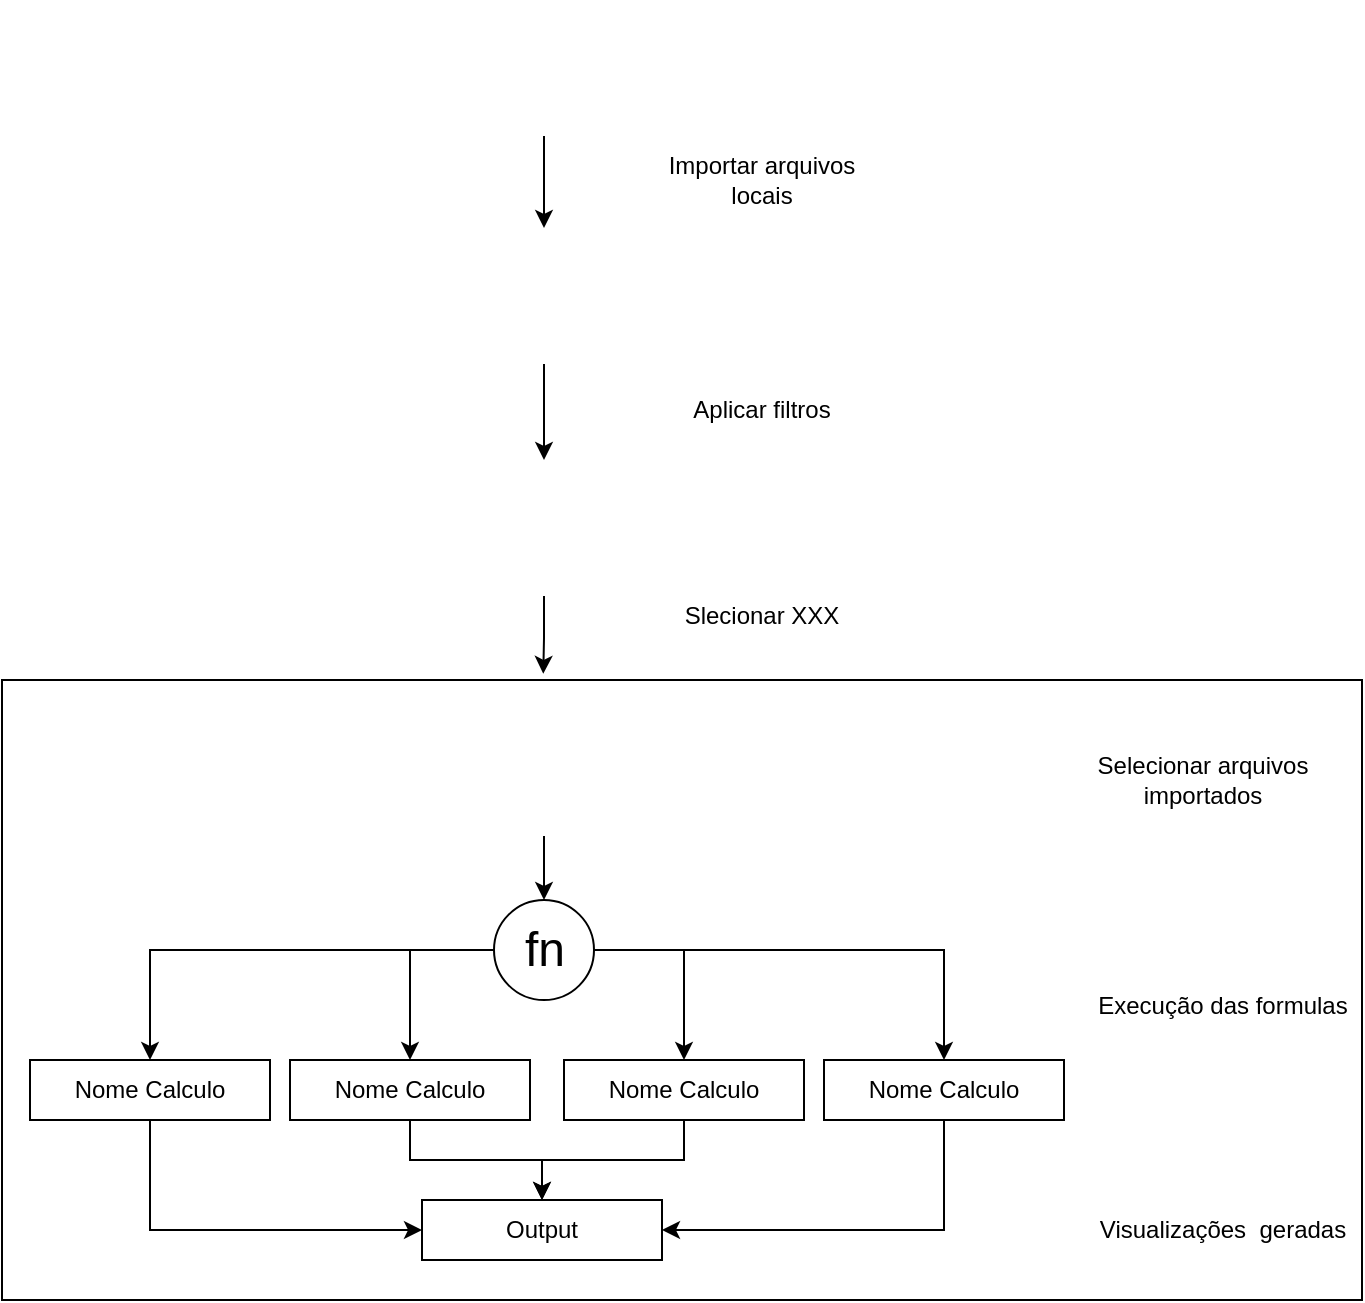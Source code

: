 <mxfile version="14.9.9"><diagram id="EEtOqik4ZxbO13OgLY4I" name="Page-1"><mxGraphModel dx="1021" dy="1633" grid="1" gridSize="10" guides="1" tooltips="1" connect="1" arrows="1" fold="1" page="1" pageScale="1" pageWidth="850" pageHeight="1100" math="0" shadow="0"><root><mxCell id="0"/><mxCell id="1" parent="0"/><mxCell id="vzUlOjfpXNCWvhooWpv8-7" style="edgeStyle=orthogonalEdgeStyle;rounded=0;orthogonalLoop=1;jettySize=auto;html=1;entryX=0.5;entryY=0;entryDx=0;entryDy=0;" edge="1" parent="1" source="vzUlOjfpXNCWvhooWpv8-1" target="vzUlOjfpXNCWvhooWpv8-3"><mxGeometry relative="1" as="geometry"/></mxCell><mxCell id="vzUlOjfpXNCWvhooWpv8-1" value="" style="shape=image;html=1;verticalAlign=top;verticalLabelPosition=bottom;labelBackgroundColor=#ffffff;imageAspect=0;aspect=fixed;image=https://cdn2.iconfinder.com/data/icons/thesquid-ink-40-free-flat-icon-pack/64/folder-128.png" vertex="1" parent="1"><mxGeometry x="357" y="-350" width="68" height="68" as="geometry"/></mxCell><mxCell id="vzUlOjfpXNCWvhooWpv8-8" style="edgeStyle=orthogonalEdgeStyle;rounded=0;orthogonalLoop=1;jettySize=auto;html=1;" edge="1" parent="1" source="vzUlOjfpXNCWvhooWpv8-3" target="vzUlOjfpXNCWvhooWpv8-6"><mxGeometry relative="1" as="geometry"/></mxCell><mxCell id="vzUlOjfpXNCWvhooWpv8-3" value="" style="shape=image;html=1;verticalAlign=top;verticalLabelPosition=bottom;labelBackgroundColor=#ffffff;imageAspect=0;aspect=fixed;image=https://cdn2.iconfinder.com/data/icons/essential-web-1-1/50/files-pages-print-copy-papers-128.png" vertex="1" parent="1"><mxGeometry x="357" y="-236" width="68" height="68" as="geometry"/></mxCell><mxCell id="vzUlOjfpXNCWvhooWpv8-11" style="edgeStyle=orthogonalEdgeStyle;rounded=0;orthogonalLoop=1;jettySize=auto;html=1;" edge="1" parent="1" source="vzUlOjfpXNCWvhooWpv8-4" target="vzUlOjfpXNCWvhooWpv8-5"><mxGeometry relative="1" as="geometry"/></mxCell><mxCell id="vzUlOjfpXNCWvhooWpv8-4" value="" style="shape=image;html=1;verticalAlign=top;verticalLabelPosition=bottom;labelBackgroundColor=#ffffff;imageAspect=0;aspect=fixed;image=https://cdn4.iconfinder.com/data/icons/linecon/512/file-128.png" vertex="1" parent="1"><mxGeometry x="357" width="68" height="68" as="geometry"/></mxCell><mxCell id="vzUlOjfpXNCWvhooWpv8-17" style="edgeStyle=orthogonalEdgeStyle;rounded=0;orthogonalLoop=1;jettySize=auto;html=1;entryX=0.5;entryY=0;entryDx=0;entryDy=0;" edge="1" parent="1" source="vzUlOjfpXNCWvhooWpv8-5" target="vzUlOjfpXNCWvhooWpv8-14"><mxGeometry relative="1" as="geometry"/></mxCell><mxCell id="vzUlOjfpXNCWvhooWpv8-18" style="edgeStyle=orthogonalEdgeStyle;rounded=0;orthogonalLoop=1;jettySize=auto;html=1;" edge="1" parent="1" source="vzUlOjfpXNCWvhooWpv8-5" target="vzUlOjfpXNCWvhooWpv8-12"><mxGeometry relative="1" as="geometry"><Array as="points"><mxPoint x="324" y="125"/></Array></mxGeometry></mxCell><mxCell id="vzUlOjfpXNCWvhooWpv8-19" style="edgeStyle=orthogonalEdgeStyle;rounded=0;orthogonalLoop=1;jettySize=auto;html=1;" edge="1" parent="1" source="vzUlOjfpXNCWvhooWpv8-5" target="vzUlOjfpXNCWvhooWpv8-15"><mxGeometry relative="1" as="geometry"/></mxCell><mxCell id="vzUlOjfpXNCWvhooWpv8-20" style="edgeStyle=orthogonalEdgeStyle;rounded=0;orthogonalLoop=1;jettySize=auto;html=1;entryX=0.5;entryY=0;entryDx=0;entryDy=0;" edge="1" parent="1" source="vzUlOjfpXNCWvhooWpv8-5" target="vzUlOjfpXNCWvhooWpv8-13"><mxGeometry relative="1" as="geometry"><Array as="points"><mxPoint x="461" y="125"/></Array></mxGeometry></mxCell><mxCell id="vzUlOjfpXNCWvhooWpv8-5" value="fn" style="shape=mxgraph.electrical.abstract.function;html=1;shadow=0;dashed=0;align=center;strokeWidth=1;fontSize=24" vertex="1" parent="1"><mxGeometry x="366" y="100" width="50" height="50" as="geometry"/></mxCell><mxCell id="vzUlOjfpXNCWvhooWpv8-29" style="edgeStyle=orthogonalEdgeStyle;rounded=0;orthogonalLoop=1;jettySize=auto;html=1;entryX=0.398;entryY=-0.01;entryDx=0;entryDy=0;entryPerimeter=0;" edge="1" parent="1" source="vzUlOjfpXNCWvhooWpv8-6" target="vzUlOjfpXNCWvhooWpv8-25"><mxGeometry relative="1" as="geometry"/></mxCell><mxCell id="vzUlOjfpXNCWvhooWpv8-6" value="" style="shape=image;html=1;verticalAlign=top;verticalLabelPosition=bottom;labelBackgroundColor=#ffffff;imageAspect=0;aspect=fixed;image=https://cdn2.iconfinder.com/data/icons/elasto-online-store/26/00-ELASTOFONT-STORE-READY_sliders-128.png" vertex="1" parent="1"><mxGeometry x="357" y="-120" width="68" height="68" as="geometry"/></mxCell><mxCell id="vzUlOjfpXNCWvhooWpv8-9" value="Importar arquivos locais" style="text;html=1;strokeColor=none;fillColor=none;align=center;verticalAlign=middle;whiteSpace=wrap;rounded=0;" vertex="1" parent="1"><mxGeometry x="440" y="-270" width="120" height="20" as="geometry"/></mxCell><mxCell id="vzUlOjfpXNCWvhooWpv8-10" value="Aplicar filtros" style="text;html=1;strokeColor=none;fillColor=none;align=center;verticalAlign=middle;whiteSpace=wrap;rounded=0;" vertex="1" parent="1"><mxGeometry x="440" y="-155" width="120" height="20" as="geometry"/></mxCell><mxCell id="vzUlOjfpXNCWvhooWpv8-24" style="edgeStyle=orthogonalEdgeStyle;rounded=0;orthogonalLoop=1;jettySize=auto;html=1;entryX=0.5;entryY=0;entryDx=0;entryDy=0;" edge="1" parent="1" source="vzUlOjfpXNCWvhooWpv8-12" target="vzUlOjfpXNCWvhooWpv8-16"><mxGeometry relative="1" as="geometry"/></mxCell><mxCell id="vzUlOjfpXNCWvhooWpv8-12" value="Nome Calculo" style="rounded=0;whiteSpace=wrap;html=1;fillColor=none;" vertex="1" parent="1"><mxGeometry x="264" y="180" width="120" height="30" as="geometry"/></mxCell><mxCell id="vzUlOjfpXNCWvhooWpv8-23" style="edgeStyle=orthogonalEdgeStyle;rounded=0;orthogonalLoop=1;jettySize=auto;html=1;" edge="1" parent="1" source="vzUlOjfpXNCWvhooWpv8-13" target="vzUlOjfpXNCWvhooWpv8-16"><mxGeometry relative="1" as="geometry"/></mxCell><mxCell id="vzUlOjfpXNCWvhooWpv8-13" value="Nome Calculo" style="rounded=0;whiteSpace=wrap;html=1;fillColor=none;" vertex="1" parent="1"><mxGeometry x="401" y="180" width="120" height="30" as="geometry"/></mxCell><mxCell id="vzUlOjfpXNCWvhooWpv8-21" style="edgeStyle=orthogonalEdgeStyle;rounded=0;orthogonalLoop=1;jettySize=auto;html=1;entryX=0;entryY=0.5;entryDx=0;entryDy=0;" edge="1" parent="1" source="vzUlOjfpXNCWvhooWpv8-14" target="vzUlOjfpXNCWvhooWpv8-16"><mxGeometry relative="1" as="geometry"><Array as="points"><mxPoint x="194" y="265"/></Array></mxGeometry></mxCell><mxCell id="vzUlOjfpXNCWvhooWpv8-14" value="Nome Calculo" style="rounded=0;whiteSpace=wrap;html=1;fillColor=none;" vertex="1" parent="1"><mxGeometry x="134" y="180" width="120" height="30" as="geometry"/></mxCell><mxCell id="vzUlOjfpXNCWvhooWpv8-22" style="edgeStyle=orthogonalEdgeStyle;rounded=0;orthogonalLoop=1;jettySize=auto;html=1;entryX=1;entryY=0.5;entryDx=0;entryDy=0;" edge="1" parent="1" source="vzUlOjfpXNCWvhooWpv8-15" target="vzUlOjfpXNCWvhooWpv8-16"><mxGeometry relative="1" as="geometry"><Array as="points"><mxPoint x="591" y="265"/></Array></mxGeometry></mxCell><mxCell id="vzUlOjfpXNCWvhooWpv8-15" value="Nome Calculo" style="rounded=0;whiteSpace=wrap;html=1;fillColor=none;" vertex="1" parent="1"><mxGeometry x="531" y="180" width="120" height="30" as="geometry"/></mxCell><mxCell id="vzUlOjfpXNCWvhooWpv8-16" value="Output" style="rounded=0;whiteSpace=wrap;html=1;fillColor=none;" vertex="1" parent="1"><mxGeometry x="330" y="250" width="120" height="30" as="geometry"/></mxCell><mxCell id="vzUlOjfpXNCWvhooWpv8-25" value="" style="rounded=0;whiteSpace=wrap;html=1;fillColor=none;" vertex="1" parent="1"><mxGeometry x="120" y="-10" width="680" height="310" as="geometry"/></mxCell><mxCell id="vzUlOjfpXNCWvhooWpv8-27" value="Slecionar XXX" style="text;html=1;strokeColor=none;fillColor=none;align=center;verticalAlign=middle;whiteSpace=wrap;rounded=0;" vertex="1" parent="1"><mxGeometry x="440" y="-52" width="120" height="20" as="geometry"/></mxCell><mxCell id="vzUlOjfpXNCWvhooWpv8-30" value="Selecionar arquivos importados" style="text;html=1;strokeColor=none;fillColor=none;align=center;verticalAlign=middle;whiteSpace=wrap;rounded=0;" vertex="1" parent="1"><mxGeometry x="651" y="30" width="139" height="20" as="geometry"/></mxCell><mxCell id="vzUlOjfpXNCWvhooWpv8-31" value="&lt;br&gt;Execução das formulas" style="text;html=1;strokeColor=none;fillColor=none;align=center;verticalAlign=middle;whiteSpace=wrap;rounded=0;" vertex="1" parent="1"><mxGeometry x="661" y="135" width="139" height="20" as="geometry"/></mxCell><mxCell id="vzUlOjfpXNCWvhooWpv8-32" value="Visualizações&amp;nbsp; geradas" style="text;html=1;strokeColor=none;fillColor=none;align=center;verticalAlign=middle;whiteSpace=wrap;rounded=0;" vertex="1" parent="1"><mxGeometry x="661" y="255" width="139" height="20" as="geometry"/></mxCell></root></mxGraphModel></diagram></mxfile>